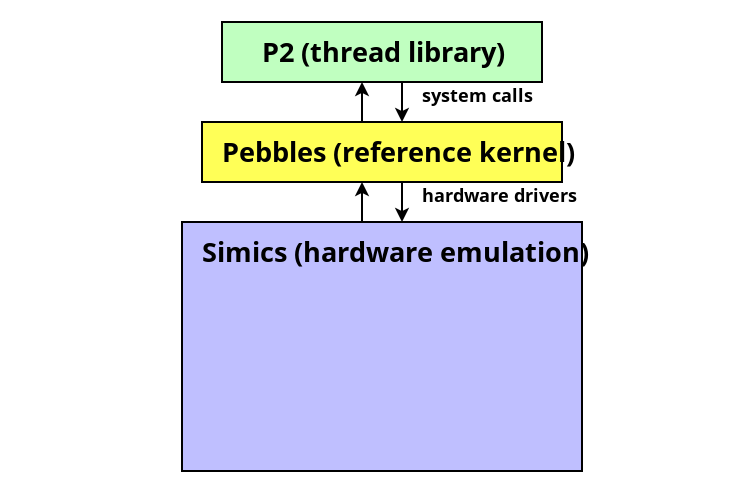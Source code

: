 <?xml version="1.0" encoding="UTF-8"?>
<dia:diagram xmlns:dia="http://www.lysator.liu.se/~alla/dia/">
  <dia:layer name="Background" visible="true" active="true">
    <dia:object type="Standard - Box" version="0" id="O0">
      <dia:attribute name="obj_pos">
        <dia:point val="8,11"/>
      </dia:attribute>
      <dia:attribute name="obj_bb">
        <dia:rectangle val="7.95,10.95;45.05,35.05"/>
      </dia:attribute>
      <dia:attribute name="elem_corner">
        <dia:point val="8,11"/>
      </dia:attribute>
      <dia:attribute name="elem_width">
        <dia:real val="37"/>
      </dia:attribute>
      <dia:attribute name="elem_height">
        <dia:real val="24"/>
      </dia:attribute>
      <dia:attribute name="border_width">
        <dia:real val="0.1"/>
      </dia:attribute>
      <dia:attribute name="border_color">
        <dia:color val="#ffffff"/>
      </dia:attribute>
      <dia:attribute name="show_background">
        <dia:boolean val="false"/>
      </dia:attribute>
    </dia:object>
    <dia:object type="Flowchart - Box" version="0" id="O1">
      <dia:attribute name="obj_pos">
        <dia:point val="17,22"/>
      </dia:attribute>
      <dia:attribute name="obj_bb">
        <dia:rectangle val="16.95,21.95;37.05,34.5"/>
      </dia:attribute>
      <dia:attribute name="elem_corner">
        <dia:point val="17,22"/>
      </dia:attribute>
      <dia:attribute name="elem_width">
        <dia:real val="20"/>
      </dia:attribute>
      <dia:attribute name="elem_height">
        <dia:real val="12.45"/>
      </dia:attribute>
      <dia:attribute name="border_width">
        <dia:real val="0.1"/>
      </dia:attribute>
      <dia:attribute name="inner_color">
        <dia:color val="#bfbfff"/>
      </dia:attribute>
      <dia:attribute name="show_background">
        <dia:boolean val="true"/>
      </dia:attribute>
      <dia:attribute name="padding">
        <dia:real val="0.5"/>
      </dia:attribute>
      <dia:attribute name="text">
        <dia:composite type="text">
          <dia:attribute name="string">
            <dia:string>##</dia:string>
          </dia:attribute>
          <dia:attribute name="font">
            <dia:font family="sans" style="0" name="Helvetica"/>
          </dia:attribute>
          <dia:attribute name="height">
            <dia:real val="0.8"/>
          </dia:attribute>
          <dia:attribute name="pos">
            <dia:point val="27,28.42"/>
          </dia:attribute>
          <dia:attribute name="color">
            <dia:color val="#000000"/>
          </dia:attribute>
          <dia:attribute name="alignment">
            <dia:enum val="1"/>
          </dia:attribute>
        </dia:composite>
      </dia:attribute>
    </dia:object>
    <dia:object type="Standard - Text" version="1" id="O2">
      <dia:attribute name="obj_pos">
        <dia:point val="18,24"/>
      </dia:attribute>
      <dia:attribute name="obj_bb">
        <dia:rectangle val="18,22.758;36.405,24.34"/>
      </dia:attribute>
      <dia:attribute name="text">
        <dia:composite type="text">
          <dia:attribute name="string">
            <dia:string>#Simics (hardware emulation)#</dia:string>
          </dia:attribute>
          <dia:attribute name="font">
            <dia:font family="Utopia" style="80" name="Courier"/>
          </dia:attribute>
          <dia:attribute name="height">
            <dia:real val="1.693"/>
          </dia:attribute>
          <dia:attribute name="pos">
            <dia:point val="18,24"/>
          </dia:attribute>
          <dia:attribute name="color">
            <dia:color val="#000000"/>
          </dia:attribute>
          <dia:attribute name="alignment">
            <dia:enum val="0"/>
          </dia:attribute>
        </dia:composite>
      </dia:attribute>
      <dia:attribute name="valign">
        <dia:enum val="3"/>
      </dia:attribute>
    </dia:object>
    <dia:object type="Flowchart - Box" version="0" id="O3">
      <dia:attribute name="obj_pos">
        <dia:point val="18,17"/>
      </dia:attribute>
      <dia:attribute name="obj_bb">
        <dia:rectangle val="17.95,16.95;36.05,20.05"/>
      </dia:attribute>
      <dia:attribute name="elem_corner">
        <dia:point val="18,17"/>
      </dia:attribute>
      <dia:attribute name="elem_width">
        <dia:real val="18"/>
      </dia:attribute>
      <dia:attribute name="elem_height">
        <dia:real val="3"/>
      </dia:attribute>
      <dia:attribute name="border_width">
        <dia:real val="0.1"/>
      </dia:attribute>
      <dia:attribute name="inner_color">
        <dia:color val="#ffff57"/>
      </dia:attribute>
      <dia:attribute name="show_background">
        <dia:boolean val="true"/>
      </dia:attribute>
      <dia:attribute name="padding">
        <dia:real val="0.5"/>
      </dia:attribute>
      <dia:attribute name="text">
        <dia:composite type="text">
          <dia:attribute name="string">
            <dia:string>##</dia:string>
          </dia:attribute>
          <dia:attribute name="font">
            <dia:font family="sans" style="0" name="Helvetica"/>
          </dia:attribute>
          <dia:attribute name="height">
            <dia:real val="0.8"/>
          </dia:attribute>
          <dia:attribute name="pos">
            <dia:point val="27,18.695"/>
          </dia:attribute>
          <dia:attribute name="color">
            <dia:color val="#000000"/>
          </dia:attribute>
          <dia:attribute name="alignment">
            <dia:enum val="1"/>
          </dia:attribute>
        </dia:composite>
      </dia:attribute>
    </dia:object>
    <dia:object type="Standard - Text" version="1" id="O4">
      <dia:attribute name="obj_pos">
        <dia:point val="19,19"/>
      </dia:attribute>
      <dia:attribute name="obj_bb">
        <dia:rectangle val="19,17.758;35.575,19.34"/>
      </dia:attribute>
      <dia:attribute name="text">
        <dia:composite type="text">
          <dia:attribute name="string">
            <dia:string>#Pebbles (reference kernel)#</dia:string>
          </dia:attribute>
          <dia:attribute name="font">
            <dia:font family="Utopia" style="80" name="Courier"/>
          </dia:attribute>
          <dia:attribute name="height">
            <dia:real val="1.693"/>
          </dia:attribute>
          <dia:attribute name="pos">
            <dia:point val="19,19"/>
          </dia:attribute>
          <dia:attribute name="color">
            <dia:color val="#000000"/>
          </dia:attribute>
          <dia:attribute name="alignment">
            <dia:enum val="0"/>
          </dia:attribute>
        </dia:composite>
      </dia:attribute>
      <dia:attribute name="valign">
        <dia:enum val="3"/>
      </dia:attribute>
    </dia:object>
    <dia:object type="Flowchart - Box" version="0" id="O5">
      <dia:attribute name="obj_pos">
        <dia:point val="19,12"/>
      </dia:attribute>
      <dia:attribute name="obj_bb">
        <dia:rectangle val="18.95,11.95;35.05,15.05"/>
      </dia:attribute>
      <dia:attribute name="elem_corner">
        <dia:point val="19,12"/>
      </dia:attribute>
      <dia:attribute name="elem_width">
        <dia:real val="16"/>
      </dia:attribute>
      <dia:attribute name="elem_height">
        <dia:real val="3"/>
      </dia:attribute>
      <dia:attribute name="border_width">
        <dia:real val="0.1"/>
      </dia:attribute>
      <dia:attribute name="inner_color">
        <dia:color val="#c0ffc0"/>
      </dia:attribute>
      <dia:attribute name="show_background">
        <dia:boolean val="true"/>
      </dia:attribute>
      <dia:attribute name="padding">
        <dia:real val="0.5"/>
      </dia:attribute>
      <dia:attribute name="text">
        <dia:composite type="text">
          <dia:attribute name="string">
            <dia:string>##</dia:string>
          </dia:attribute>
          <dia:attribute name="font">
            <dia:font family="sans" style="0" name="Helvetica"/>
          </dia:attribute>
          <dia:attribute name="height">
            <dia:real val="0.8"/>
          </dia:attribute>
          <dia:attribute name="pos">
            <dia:point val="27,13.695"/>
          </dia:attribute>
          <dia:attribute name="color">
            <dia:color val="#000000"/>
          </dia:attribute>
          <dia:attribute name="alignment">
            <dia:enum val="1"/>
          </dia:attribute>
        </dia:composite>
      </dia:attribute>
    </dia:object>
    <dia:object type="Standard - Text" version="1" id="O6">
      <dia:attribute name="obj_pos">
        <dia:point val="21,14"/>
      </dia:attribute>
      <dia:attribute name="obj_bb">
        <dia:rectangle val="21,12.758;32.71,14.34"/>
      </dia:attribute>
      <dia:attribute name="text">
        <dia:composite type="text">
          <dia:attribute name="string">
            <dia:string>#P2 (thread library)#</dia:string>
          </dia:attribute>
          <dia:attribute name="font">
            <dia:font family="Utopia" style="80" name="Courier"/>
          </dia:attribute>
          <dia:attribute name="height">
            <dia:real val="1.693"/>
          </dia:attribute>
          <dia:attribute name="pos">
            <dia:point val="21,14"/>
          </dia:attribute>
          <dia:attribute name="color">
            <dia:color val="#000000"/>
          </dia:attribute>
          <dia:attribute name="alignment">
            <dia:enum val="0"/>
          </dia:attribute>
        </dia:composite>
      </dia:attribute>
      <dia:attribute name="valign">
        <dia:enum val="3"/>
      </dia:attribute>
    </dia:object>
    <dia:object type="Standard - Line" version="0" id="O7">
      <dia:attribute name="obj_pos">
        <dia:point val="28,20"/>
      </dia:attribute>
      <dia:attribute name="obj_bb">
        <dia:rectangle val="27.638,19.95;28.362,22.112"/>
      </dia:attribute>
      <dia:attribute name="conn_endpoints">
        <dia:point val="28,20"/>
        <dia:point val="28,22"/>
      </dia:attribute>
      <dia:attribute name="numcp">
        <dia:int val="1"/>
      </dia:attribute>
      <dia:attribute name="end_arrow">
        <dia:enum val="22"/>
      </dia:attribute>
      <dia:attribute name="end_arrow_length">
        <dia:real val="0.5"/>
      </dia:attribute>
      <dia:attribute name="end_arrow_width">
        <dia:real val="0.5"/>
      </dia:attribute>
    </dia:object>
    <dia:object type="Standard - Line" version="0" id="O8">
      <dia:attribute name="obj_pos">
        <dia:point val="26,22"/>
      </dia:attribute>
      <dia:attribute name="obj_bb">
        <dia:rectangle val="25.638,19.888;26.362,22.05"/>
      </dia:attribute>
      <dia:attribute name="conn_endpoints">
        <dia:point val="26,22"/>
        <dia:point val="26,20"/>
      </dia:attribute>
      <dia:attribute name="numcp">
        <dia:int val="1"/>
      </dia:attribute>
      <dia:attribute name="end_arrow">
        <dia:enum val="22"/>
      </dia:attribute>
      <dia:attribute name="end_arrow_length">
        <dia:real val="0.5"/>
      </dia:attribute>
      <dia:attribute name="end_arrow_width">
        <dia:real val="0.5"/>
      </dia:attribute>
    </dia:object>
    <dia:object type="Standard - Line" version="0" id="O9">
      <dia:attribute name="obj_pos">
        <dia:point val="26,17"/>
      </dia:attribute>
      <dia:attribute name="obj_bb">
        <dia:rectangle val="25.638,14.888;26.362,17.05"/>
      </dia:attribute>
      <dia:attribute name="conn_endpoints">
        <dia:point val="26,17"/>
        <dia:point val="26,15"/>
      </dia:attribute>
      <dia:attribute name="numcp">
        <dia:int val="1"/>
      </dia:attribute>
      <dia:attribute name="end_arrow">
        <dia:enum val="22"/>
      </dia:attribute>
      <dia:attribute name="end_arrow_length">
        <dia:real val="0.5"/>
      </dia:attribute>
      <dia:attribute name="end_arrow_width">
        <dia:real val="0.5"/>
      </dia:attribute>
    </dia:object>
    <dia:object type="Standard - Line" version="0" id="O10">
      <dia:attribute name="obj_pos">
        <dia:point val="28,15"/>
      </dia:attribute>
      <dia:attribute name="obj_bb">
        <dia:rectangle val="27.638,14.95;28.362,17.112"/>
      </dia:attribute>
      <dia:attribute name="conn_endpoints">
        <dia:point val="28,15"/>
        <dia:point val="28,17"/>
      </dia:attribute>
      <dia:attribute name="numcp">
        <dia:int val="1"/>
      </dia:attribute>
      <dia:attribute name="end_arrow">
        <dia:enum val="22"/>
      </dia:attribute>
      <dia:attribute name="end_arrow_length">
        <dia:real val="0.5"/>
      </dia:attribute>
      <dia:attribute name="end_arrow_width">
        <dia:real val="0.5"/>
      </dia:attribute>
    </dia:object>
    <dia:object type="Standard - Text" version="1" id="O11">
      <dia:attribute name="obj_pos">
        <dia:point val="29,16"/>
      </dia:attribute>
      <dia:attribute name="obj_bb">
        <dia:rectangle val="29,15.172;34.025,16.227"/>
      </dia:attribute>
      <dia:attribute name="text">
        <dia:composite type="text">
          <dia:attribute name="string">
            <dia:string>#system calls#</dia:string>
          </dia:attribute>
          <dia:attribute name="font">
            <dia:font family="Utopia" style="80" name="Courier"/>
          </dia:attribute>
          <dia:attribute name="height">
            <dia:real val="1.129"/>
          </dia:attribute>
          <dia:attribute name="pos">
            <dia:point val="29,16"/>
          </dia:attribute>
          <dia:attribute name="color">
            <dia:color val="#000000"/>
          </dia:attribute>
          <dia:attribute name="alignment">
            <dia:enum val="0"/>
          </dia:attribute>
        </dia:composite>
      </dia:attribute>
      <dia:attribute name="valign">
        <dia:enum val="3"/>
      </dia:attribute>
    </dia:object>
    <dia:object type="Standard - Text" version="1" id="O12">
      <dia:attribute name="obj_pos">
        <dia:point val="29,21"/>
      </dia:attribute>
      <dia:attribute name="obj_bb">
        <dia:rectangle val="29,20.172;36.222,21.227"/>
      </dia:attribute>
      <dia:attribute name="text">
        <dia:composite type="text">
          <dia:attribute name="string">
            <dia:string>#hardware drivers#</dia:string>
          </dia:attribute>
          <dia:attribute name="font">
            <dia:font family="Utopia" style="80" name="Courier"/>
          </dia:attribute>
          <dia:attribute name="height">
            <dia:real val="1.129"/>
          </dia:attribute>
          <dia:attribute name="pos">
            <dia:point val="29,21"/>
          </dia:attribute>
          <dia:attribute name="color">
            <dia:color val="#000000"/>
          </dia:attribute>
          <dia:attribute name="alignment">
            <dia:enum val="0"/>
          </dia:attribute>
        </dia:composite>
      </dia:attribute>
      <dia:attribute name="valign">
        <dia:enum val="3"/>
      </dia:attribute>
    </dia:object>
  </dia:layer>
</dia:diagram>

